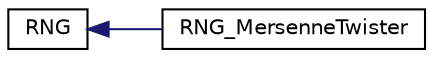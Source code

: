digraph "Graphical Class Hierarchy"
{
  edge [fontname="Helvetica",fontsize="10",labelfontname="Helvetica",labelfontsize="10"];
  node [fontname="Helvetica",fontsize="10",shape=record];
  rankdir="LR";
  Node1 [label="RNG",height=0.2,width=0.4,color="black", fillcolor="white", style="filled",URL="$classRNG.html"];
  Node1 -> Node2 [dir="back",color="midnightblue",fontsize="10",style="solid",fontname="Helvetica"];
  Node2 [label="RNG_MersenneTwister",height=0.2,width=0.4,color="black", fillcolor="white", style="filled",URL="$classRNG__MersenneTwister.html"];
}
